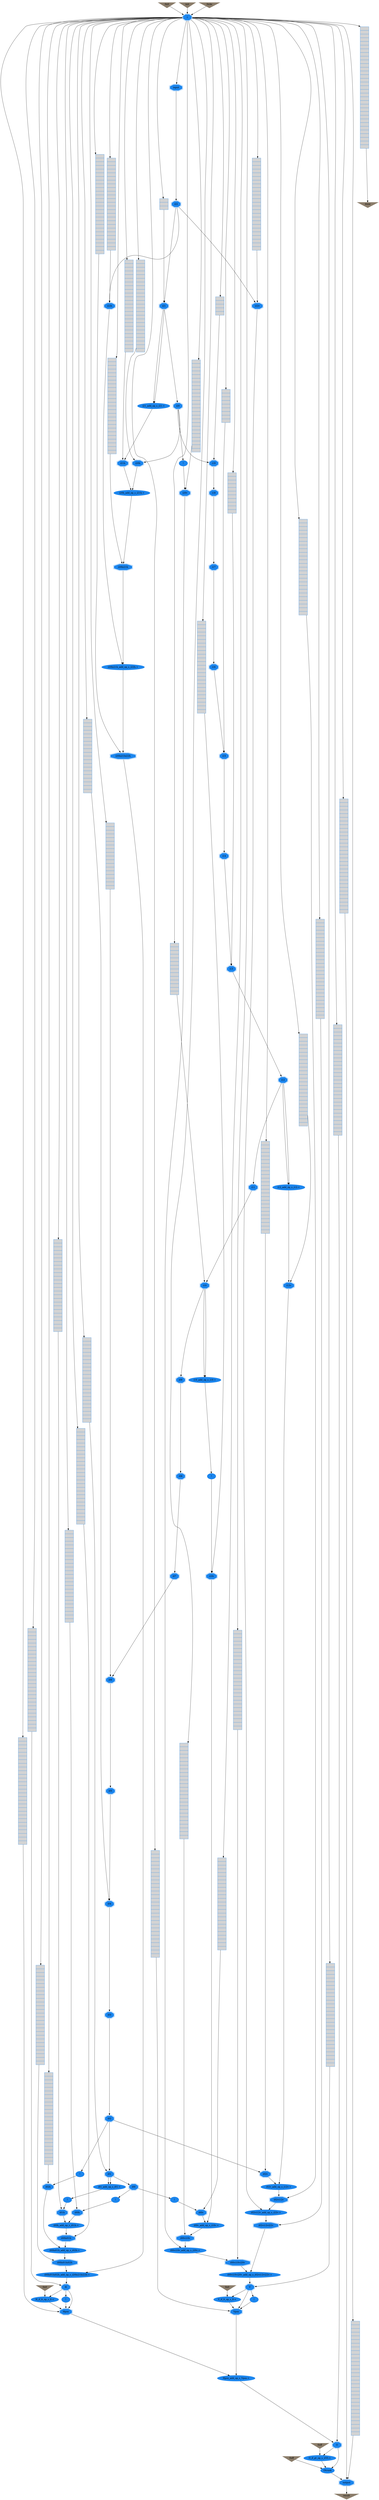 digraph sobel_alt {
	// Components (Nodes)
	node [shape=ellipse, style=filled, color=dodgerblue2];
	"c100" [color=bisque4 shape=invtriangle label="0xff"];
	"V" [label="V" shape=doubleoctagon  color=dodgerblue2 ];
	"H_neg_op_s" [label="!"  color=dodgerblue2 ];
	"H" [label="H" shape=doubleoctagon  color=dodgerblue2 ];
	"i02vi12v_add_op_s_i22v" [label="i02vi12v_add_op_s_i22v:+"  color=dodgerblue2 ];
	"c119" [label="{||||||||||||||||||||||||||}" shape=record fillcolor=lightgray  color=dodgerblue2 ];
	"c104" [label="{||}" shape=record fillcolor=lightgray  color=dodgerblue2 ];
	"i20hi21hi22h" [label="i20hi21hi22h" shape=doubleoctagon  color=dodgerblue2 ];
	"output" [label="output" shape=doubleoctagon  color=dodgerblue2 ];
	"i08" [label="i08" shape=doubleoctagon  color=dodgerblue2 ];
	"i21_add_op_s_i21" [label="i21_add_op_s_i21:+"  color=dodgerblue2 ];
	"c123" [label="{||||||||||||||||||||||||||||}" shape=record fillcolor=lightgray  color=dodgerblue2 ];
	"c121" [label="{|||||||||||||||||||||||||||}" shape=record fillcolor=lightgray  color=dodgerblue2 ];
	"c125" [label="{||||||||||||||||||||||||||||||||}" shape=record fillcolor=lightgray  color=dodgerblue2 ];
	"i00hi01hi02h" [label="i00hi01hi02h" shape=doubleoctagon  color=dodgerblue2 ];
	"i_step_delay_op_25______" [label="{||||||||||||||||||||||||}" shape=record fillcolor=lightgray  color=dodgerblue2 ];
	"i_step_delay_op_25_____" [label="{||||||||||||||||||||||||}" shape=record fillcolor=lightgray  color=dodgerblue2 ];
	"i10_add_op_s_i10" [label="i10_add_op_s_i10:+"  color=dodgerblue2 ];
	"O" [label="O" shape=doubleoctagon  color=dodgerblue2 ];
	"Otrunk" [label="Otrunk"  color=dodgerblue2 ];
	"i00vi10vi20v_add_op_s_i02vi12vi22v" [label="i00vi10vi20v_add_op_s_i02vi12vi22v:+"  color=dodgerblue2 ];
	"i20v" [label="i20v" shape=doubleoctagon  color=dodgerblue2 ];
	"c102" [label="{||||||||||||||||||||||||||||||}" shape=record fillcolor=lightgray  color=dodgerblue2 ];
	"c117" [label="{||||||||||||||||||||||||||}" shape=record fillcolor=lightgray  color=dodgerblue2 ];
	"i20h" [label="i20h" shape=doubleoctagon  color=dodgerblue2 ];
	"c106" [label="{||||||||}" shape=record fillcolor=lightgray  color=dodgerblue2 ];
	"i" [label="i" shape=doubleoctagon  color=dodgerblue2 ];
	"i20hi21h" [label="i20hi21h" shape=doubleoctagon  color=dodgerblue2 ];
	"i02vi12vi22v" [label="i02vi12vi22v" shape=doubleoctagon  color=dodgerblue2 ];
	"i00vi10vi20v" [label="i00vi10vi20v" shape=doubleoctagon  color=dodgerblue2 ];
	"i02v_add_op_s_i12v" [label="i02v_add_op_s_i12v:+"  color=dodgerblue2 ];
	"i20hi21h_add_op_s_i22h" [label="i20hi21h_add_op_s_i22h:+"  color=dodgerblue2 ];
	"i14" [label="i14" shape=doubleoctagon  color=dodgerblue2 ];
	"i11" [label="i11" shape=doubleoctagon  color=dodgerblue2 ];
	"c96" [color=bisque4 shape=invtriangle label="0x0"];
	"i05" [label="i05" shape=doubleoctagon  color=dodgerblue2 ];
	"c111" [label="{||||||||||||||||||||||}" shape=record fillcolor=lightgray  color=dodgerblue2 ];
	"i02" [label="i02" shape=doubleoctagon  color=dodgerblue2 ];
	"c115" [label="{|||||||||||||||||||||||||}" shape=record fillcolor=lightgray  color=dodgerblue2 ];
	"i_step_delay_op_25_" [label="{||||||||||||||||||||||||}" shape=record fillcolor=lightgray  color=dodgerblue2 ];
	"i01_add_op_s_i01" [label="i01_add_op_s_i01:+"  color=dodgerblue2 ];
	"i00_neg_op_s" [label="!"  color=dodgerblue2 ];
	"i_step_delay_op_25__" [label="{||||||||||||||||||||||||}" shape=record fillcolor=lightgray  color=dodgerblue2 ];
	"i20" [label="i20" shape=doubleoctagon  color=dodgerblue2 ];
	"init" [color=bisque4 shape=invtriangle label="init"];
	"result" [color=bisque4 shape=invtriangle label="result"];
	"Hpos" [label="Hpos" shape=doubleoctagon  color=dodgerblue2 ];
	"V_neg_op_s" [label="!"  color=dodgerblue2 ];
	"c109" [label="{|||||||||||||||||}" shape=record fillcolor=lightgray  color=dodgerblue2 ];
	"i16" [label="i16" shape=doubleoctagon  color=dodgerblue2 ];
	"c98" [color=bisque4 shape=invtriangle label="0x0"];
	"i00vi10v" [label="i00vi10v" shape=doubleoctagon  color=dodgerblue2 ];
	"Hpos_add_op_s_Vpos" [label="Hpos_add_op_s_Vpos:+"  color=dodgerblue2 ];
	"c113" [label="{|||||||||||||||||||||||||}" shape=record fillcolor=lightgray  color=dodgerblue2 ];
	"i02v" [label="i02v" shape=doubleoctagon  color=dodgerblue2 ];
	"i00" [label="i00" shape=doubleoctagon  color=dodgerblue2 ];
	"i00v" [label="i00v" shape=doubleoctagon  color=dodgerblue2 ];
	"i12_add_op_s_i12" [label="i12_add_op_s_i12:+"  color=dodgerblue2 ];
	"i18" [label="i18" shape=doubleoctagon  color=dodgerblue2 ];
	"i_step_delay_op_25___________" [label="{||||||||||||||||||||||||}" shape=record fillcolor=lightgray  color=dodgerblue2 ];
	"i20_neg_op_s" [label="!"  color=dodgerblue2 ];
	"i00v_add_op_s_i10v" [label="i00v_add_op_s_i10v:+"  color=dodgerblue2 ];
	"i_step_delay_op_25___" [label="{||||||||||||||||||||||||}" shape=record fillcolor=lightgray  color=dodgerblue2 ];
	"c122" [label="{||||||||||||||||||||||||||||}" shape=record fillcolor=lightgray  color=dodgerblue2 ];
	"i22h" [label="i22h" shape=doubleoctagon  color=dodgerblue2 ];
	"i00h" [label="i00h" shape=doubleoctagon  color=dodgerblue2 ];
	"c118" [label="{||||||||||||||||||||||||||}" shape=record fillcolor=lightgray  color=dodgerblue2 ];
	"c107" [label="{||||||||||}" shape=record fillcolor=lightgray  color=dodgerblue2 ];
	"i01h" [label="i01h" shape=doubleoctagon  color=dodgerblue2 ];
	"c103" [label="{||||||||||||||||||||||||||||||}" shape=record fillcolor=lightgray  color=dodgerblue2 ];
	"i09" [label="i09" shape=doubleoctagon  color=dodgerblue2 ];
	"i10" [label="i10" shape=doubleoctagon  color=dodgerblue2 ];
	"i00hi01hi02h_add_op_s_i20hi21hi22h" [label="i00hi01hi02h_add_op_s_i20hi21hi22h:+"  color=dodgerblue2 ];
	"i00vi10v_add_op_s_i20v" [label="i00vi10v_add_op_s_i20v:+"  color=dodgerblue2 ];
	"H_if_lt_op_s_0" [label="H_if_lt_op_s_0:<"  color=dodgerblue2 ];
	"i00hi01h_add_op_s_i02h" [label="i00hi01h_add_op_s_i02h:+"  color=dodgerblue2 ];
	"c120" [label="{|||||||||||||||||||||||||||}" shape=record fillcolor=lightgray  color=dodgerblue2 ];
	"i12v" [label="i12v" shape=doubleoctagon  color=dodgerblue2 ];
	"c124" [label="{|||||||||||||||||||||||||||||}" shape=record fillcolor=lightgray  color=dodgerblue2 ];
	"i10v" [label="i10v" shape=doubleoctagon  color=dodgerblue2 ];
	"i07" [label="i07" shape=doubleoctagon  color=dodgerblue2 ];
	"c105" [label="{||||}" shape=record fillcolor=lightgray  color=dodgerblue2 ];
	"i22v" [label="i22v" shape=doubleoctagon  color=dodgerblue2 ];
	"i21h" [label="i21h" shape=doubleoctagon  color=dodgerblue2 ];
	"i00hi01h" [label="i00hi01h" shape=doubleoctagon  color=dodgerblue2 ];
	"i19" [label="i19" shape=doubleoctagon  color=dodgerblue2 ];
	"i02h" [label="i02h" shape=doubleoctagon  color=dodgerblue2 ];
	"c101" [color=bisque4 shape=invtriangle label="0xff"];
	"c99" [color=bisque4 shape=invtriangle label="0x0"];
	"i_step_delay_op_25____" [label="{||||||||||||||||||||||||}" shape=record fillcolor=lightgray  color=dodgerblue2 ];
	"i10_add_op_s_i10_neg_op_s" [label="!"  color=dodgerblue2 ];
	"i00_neg_op_s_" [label="!"  color=dodgerblue2 ];
	"i_step_delay_op_25_______" [label="{||||||||||||||||||||||||}" shape=record fillcolor=lightgray  color=dodgerblue2 ];
	"i01_add_op_s_i01_neg_op_s" [label="!"  color=dodgerblue2 ];
	"i03" [label="i03" shape=doubleoctagon  color=dodgerblue2 ];
	"i02vi12v" [label="i02vi12v" shape=doubleoctagon  color=dodgerblue2 ];
	"c114" [label="{|||||||||||||||||||||||||}" shape=record fillcolor=lightgray  color=dodgerblue2 ];
	"i22" [label="i22" shape=doubleoctagon  color=dodgerblue2 ];
	"i17" [label="i17" shape=doubleoctagon  color=dodgerblue2 ];
	"i12" [label="i12" shape=doubleoctagon  color=dodgerblue2 ];
	"i15" [label="i15" shape=doubleoctagon  color=dodgerblue2 ];
	"c110" [label="{|||||||||||||||||||}" shape=record fillcolor=lightgray  color=dodgerblue2 ];
	"c108" [label="{|||||||||||||}" shape=record fillcolor=lightgray  color=dodgerblue2 ];
	"i13" [label="i13" shape=doubleoctagon  color=dodgerblue2 ];
	"i_step_delay_op_25__________" [label="{||||||||||||||||||||||||}" shape=record fillcolor=lightgray  color=dodgerblue2 ];
	"i_step_delay_op_25_________" [label="{||||||||||||||||||||||||}" shape=record fillcolor=lightgray  color=dodgerblue2 ];
	"i20h_add_op_s_i21h" [label="i20h_add_op_s_i21h:+"  color=dodgerblue2 ];
	"i00h_add_op_s_i01h" [label="i00h_add_op_s_i01h:+"  color=dodgerblue2 ];
	"i_step_delay_op_25________" [label="{||||||||||||||||||||||||}" shape=record fillcolor=lightgray  color=dodgerblue2 ];
	"i02_neg_op_s" [label="!"  color=dodgerblue2 ];
	"i_step_delay_op_25" [label="{||||||||||||||||||||||||}" shape=record fillcolor=lightgray  color=dodgerblue2 ];
	"i04" [label="i04" shape=doubleoctagon  color=dodgerblue2 ];
	"c116" [label="{||||||||||||||||||||||||||}" shape=record fillcolor=lightgray  color=dodgerblue2 ];
	"c112" [label="{|||||||||||||||||||||||||}" shape=record fillcolor=lightgray  color=dodgerblue2 ];
	"i01" [label="i01" shape=doubleoctagon  color=dodgerblue2 ];
	"i06" [label="i06" shape=doubleoctagon  color=dodgerblue2 ];
	"O_if_gt_op_s_255" [label="O_if_gt_op_s_255:>"  color=dodgerblue2 ];
	"Vpos" [label="Vpos" shape=doubleoctagon  color=dodgerblue2 ];
	"c97" [color=bisque4 shape=invtriangle label="0x4e"];
	"V_if_lt_op_s_0" [label="V_if_lt_op_s_0:<"  color=dodgerblue2 ];
	"input" [label="input" shape=doubleoctagon  color=dodgerblue2 ];
	"i21" [label="i21" shape=doubleoctagon  color=dodgerblue2 ];
	"done" [color=bisque4 shape=invtriangle label="done"];

	// Signals (Edges)
	"c124" -> "O"
	"c96" -> "i"
	"i" -> "c117":input
	"i00hi01hi02h" -> "i00hi01hi02h_add_op_s_i20hi21hi22h"
	"i15" -> "i14"
	"i02h" -> "i00hi01h_add_op_s_i02h"
	"i11" -> "i10"
	"i02v" -> "i02v_add_op_s_i12v"
	"Vpos" -> "Hpos_add_op_s_Vpos"
	"i02vi12vi22v" -> "i00vi10vi20v_add_op_s_i02vi12vi22v"
	"i" -> "i_step_delay_op_25____":input
	"i01" -> "i01_add_op_s_i01"
	"i01_add_op_s_i01_neg_op_s" -> "i01h"
	"i12" -> "i12_add_op_s_i12"
	"c100" -> "O_if_gt_op_s_255"
	"O" -> "Otrunk"
	"O_if_gt_op_s_255" -> "Otrunk"
	"i17" -> "i16"
	"i" -> "c115":input
	"i" -> "c114":input
	"i_step_delay_op_25_________" -> "i12v"
	"i" -> "i_step_delay_op_25_________":input
	"i" -> "i_step_delay_op_25__________":input
	"i13" -> "i12"
	"i" -> "c116":input
	"i09" -> "i08"
	"c123" -> "Vpos"
	"i02v_add_op_s_i12v" -> "i02vi12v"
	"i" -> "c118":input
	"i00_neg_op_s" -> "i00h"
	"i00hi01hi02h_add_op_s_i20hi21hi22h" -> "H"
	"V" -> "Vpos"
	"i01_add_op_s_i01" -> "i01_add_op_s_i01_neg_op_s"
	"i" -> "c125":input
	"H" -> "H_if_lt_op_s_0"
	"i00" -> "i00_neg_op_s_"
	"i22" -> "i22h"
	"i_step_delay_op_25____" -> "i21h"
	"i00_neg_op_s_" -> "i00v"
	"c105" -> "i19"
	"c106" -> "i15"
	"c107" -> "i13"
	"c108" -> "i10"
	"i00v_add_op_s_i10v" -> "i00vi10v"
	"i21h" -> "i20h_add_op_s_i21h"
	"i04" -> "i03"
	"i00" -> "i00_neg_op_s"
	"i00vi10v_add_op_s_i20v" -> "i00vi10vi20v"
	"c122" -> "Hpos"
	"i" -> "i_step_delay_op_25__":input
	"H" -> "Hpos"
	"Otrunk" -> "output"
	"i20" -> "i20h"
	"V_if_lt_op_s_0" -> "Vpos"
	"i10_add_op_s_i10" -> "i10_add_op_s_i10_neg_op_s"
	"i10" -> "i10_add_op_s_i10"
	"i02" -> "i02v"
	"i10_add_op_s_i10_neg_op_s" -> "i10v"
	"i" -> "c110":input
	"i" -> "c111":input
	"i19" -> "i18"
	"i21" -> "i20"
	"input" -> "i22"
	"c97" -> "i"
	"i" -> "c113":input
	"i" -> "c112":input
	"i00hi01h_add_op_s_i02h" -> "i00hi01hi02h"
	"i22h" -> "i20hi21h_add_op_s_i22h"
	"c121" -> "V"
	"H_if_lt_op_s_0" -> "Hpos"
	"i22v" -> "i02vi12v_add_op_s_i22v"
	"i06" -> "i05"
	"i02" -> "i01"
	"i00vi10v" -> "i00vi10v_add_op_s_i20v"
	"output" -> "result"
	"c99" -> "V_if_lt_op_s_0"
	"i_step_delay_op_25______" -> "i00v"
	"i21" -> "i21_add_op_s_i21"
	"i_step_delay_op_25__" -> "i02h"
	"i" -> "i_step_delay_op_25___________":input
	"c103" -> "output"
	"c102" -> "output"
	"c104" -> "i21"
	"i08" -> "i07"
	"c119" -> "i02vi12vi22v"
	"c118" -> "i00vi10vi20v"
	"i01h" -> "i00h_add_op_s_i01h"
	"i_step_delay_op_25___________" -> "i22v"
	"c120" -> "H"
	"i00v" -> "i00v_add_op_s_i10v"
	"i" -> "c106":input
	"i_step_delay_op_25________" -> "i10v"
	"O" -> "O_if_gt_op_s_255"
	"i" -> "i_step_delay_op_25______":input
	"i" -> "i_step_delay_op_25_____":input
	"Hpos" -> "Hpos_add_op_s_Vpos"
	"c125" -> "done"
	"c98" -> "H_if_lt_op_s_0"
	"i_step_delay_op_25" -> "i00h"
	"i00vi10vi20v" -> "i00vi10vi20v_add_op_s_i02vi12vi22v"
	"i" -> "i_step_delay_op_25_":input
	"i" -> "c124":input
	"i" -> "i_step_delay_op_25":input
	"i" -> "c123":input
	"i12v" -> "i02v_add_op_s_i12v"
	"i20h_add_op_s_i21h" -> "i20hi21h"
	"init" -> "i"
	"i00hi01h" -> "i00hi01h_add_op_s_i02h"
	"i" -> "c109":input
	"i20h" -> "i20h_add_op_s_i21h"
	"i" -> "c108":input
	"i" -> "c107":input
	"Hpos_add_op_s_Vpos" -> "O"
	"i" -> "c105":input
	"i_step_delay_op_25_____" -> "i22h"
	"c101" -> "Otrunk"
	"i01" -> "i01_add_op_s_i01"
	"i_step_delay_op_25_" -> "i01h"
	"i00vi10vi20v_add_op_s_i02vi12vi22v" -> "V"
	"i21_add_op_s_i21" -> "i21h"
	"i12" -> "i11"
	"i16" -> "i15"
	"i10" -> "i09"
	"i14" -> "i13"
	"c116" -> "i00hi01hi02h"
	"c117" -> "i20hi21hi22h"
	"i20hi21hi22h" -> "i00hi01hi02h_add_op_s_i20hi21hi22h"
	"i02vi12v_add_op_s_i22v" -> "i02vi12vi22v"
	"i12" -> "i12_add_op_s_i12"
	"i20_neg_op_s" -> "i20v"
	"i12_add_op_s_i12" -> "i12v"
	"c115" -> "i02vi12v"
	"c114" -> "i20hi21h"
	"i20" -> "i20_neg_op_s"
	"c109" -> "i06"
	"i10" -> "i10_add_op_s_i10"
	"i" -> "c104":input
	"i" -> "i_step_delay_op_25___":input
	"i21" -> "i21_add_op_s_i21"
	"i" -> "c102":input
	"V" -> "V_neg_op_s"
	"i" -> "i_step_delay_op_25_______":input
	"i01" -> "i00"
	"i07" -> "i06"
	"i05" -> "i04"
	"i" -> "c121":input
	"i" -> "c122":input
	"H_neg_op_s" -> "Hpos"
	"H" -> "H_neg_op_s"
	"i03" -> "i02"
	"i00h" -> "i00h_add_op_s_i01h"
	"i22" -> "i22v"
	"i10v" -> "i00v_add_op_s_i10v"
	"i" -> "c120":input
	"i" -> "c119":input
	"i00h_add_op_s_i01h" -> "i00hi01h"
	"c110" -> "i04"
	"i_step_delay_op_25__________" -> "i20v"
	"i" -> "c103":input
	"i" -> "i_step_delay_op_25________":input
	"i_step_delay_op_25_______" -> "i02v"
	"i02_neg_op_s" -> "i02h"
	"V_neg_op_s" -> "Vpos"
	"V" -> "V_if_lt_op_s_0"
	"i_step_delay_op_25___" -> "i20h"
	"i02" -> "i02_neg_op_s"
	"i20v" -> "i00vi10v_add_op_s_i20v"
	"i20hi21h_add_op_s_i22h" -> "i20hi21hi22h"
	"i02vi12v" -> "i02vi12v_add_op_s_i22v"
	"c113" -> "i00vi10v"
	"i20hi21h" -> "i20hi21h_add_op_s_i22h"
	"c112" -> "i00hi01h"
	"c111" -> "i01"
	"i18" -> "i17"
	"i20" -> "i19"
	"i22" -> "i21"
	"i" -> "input"
}